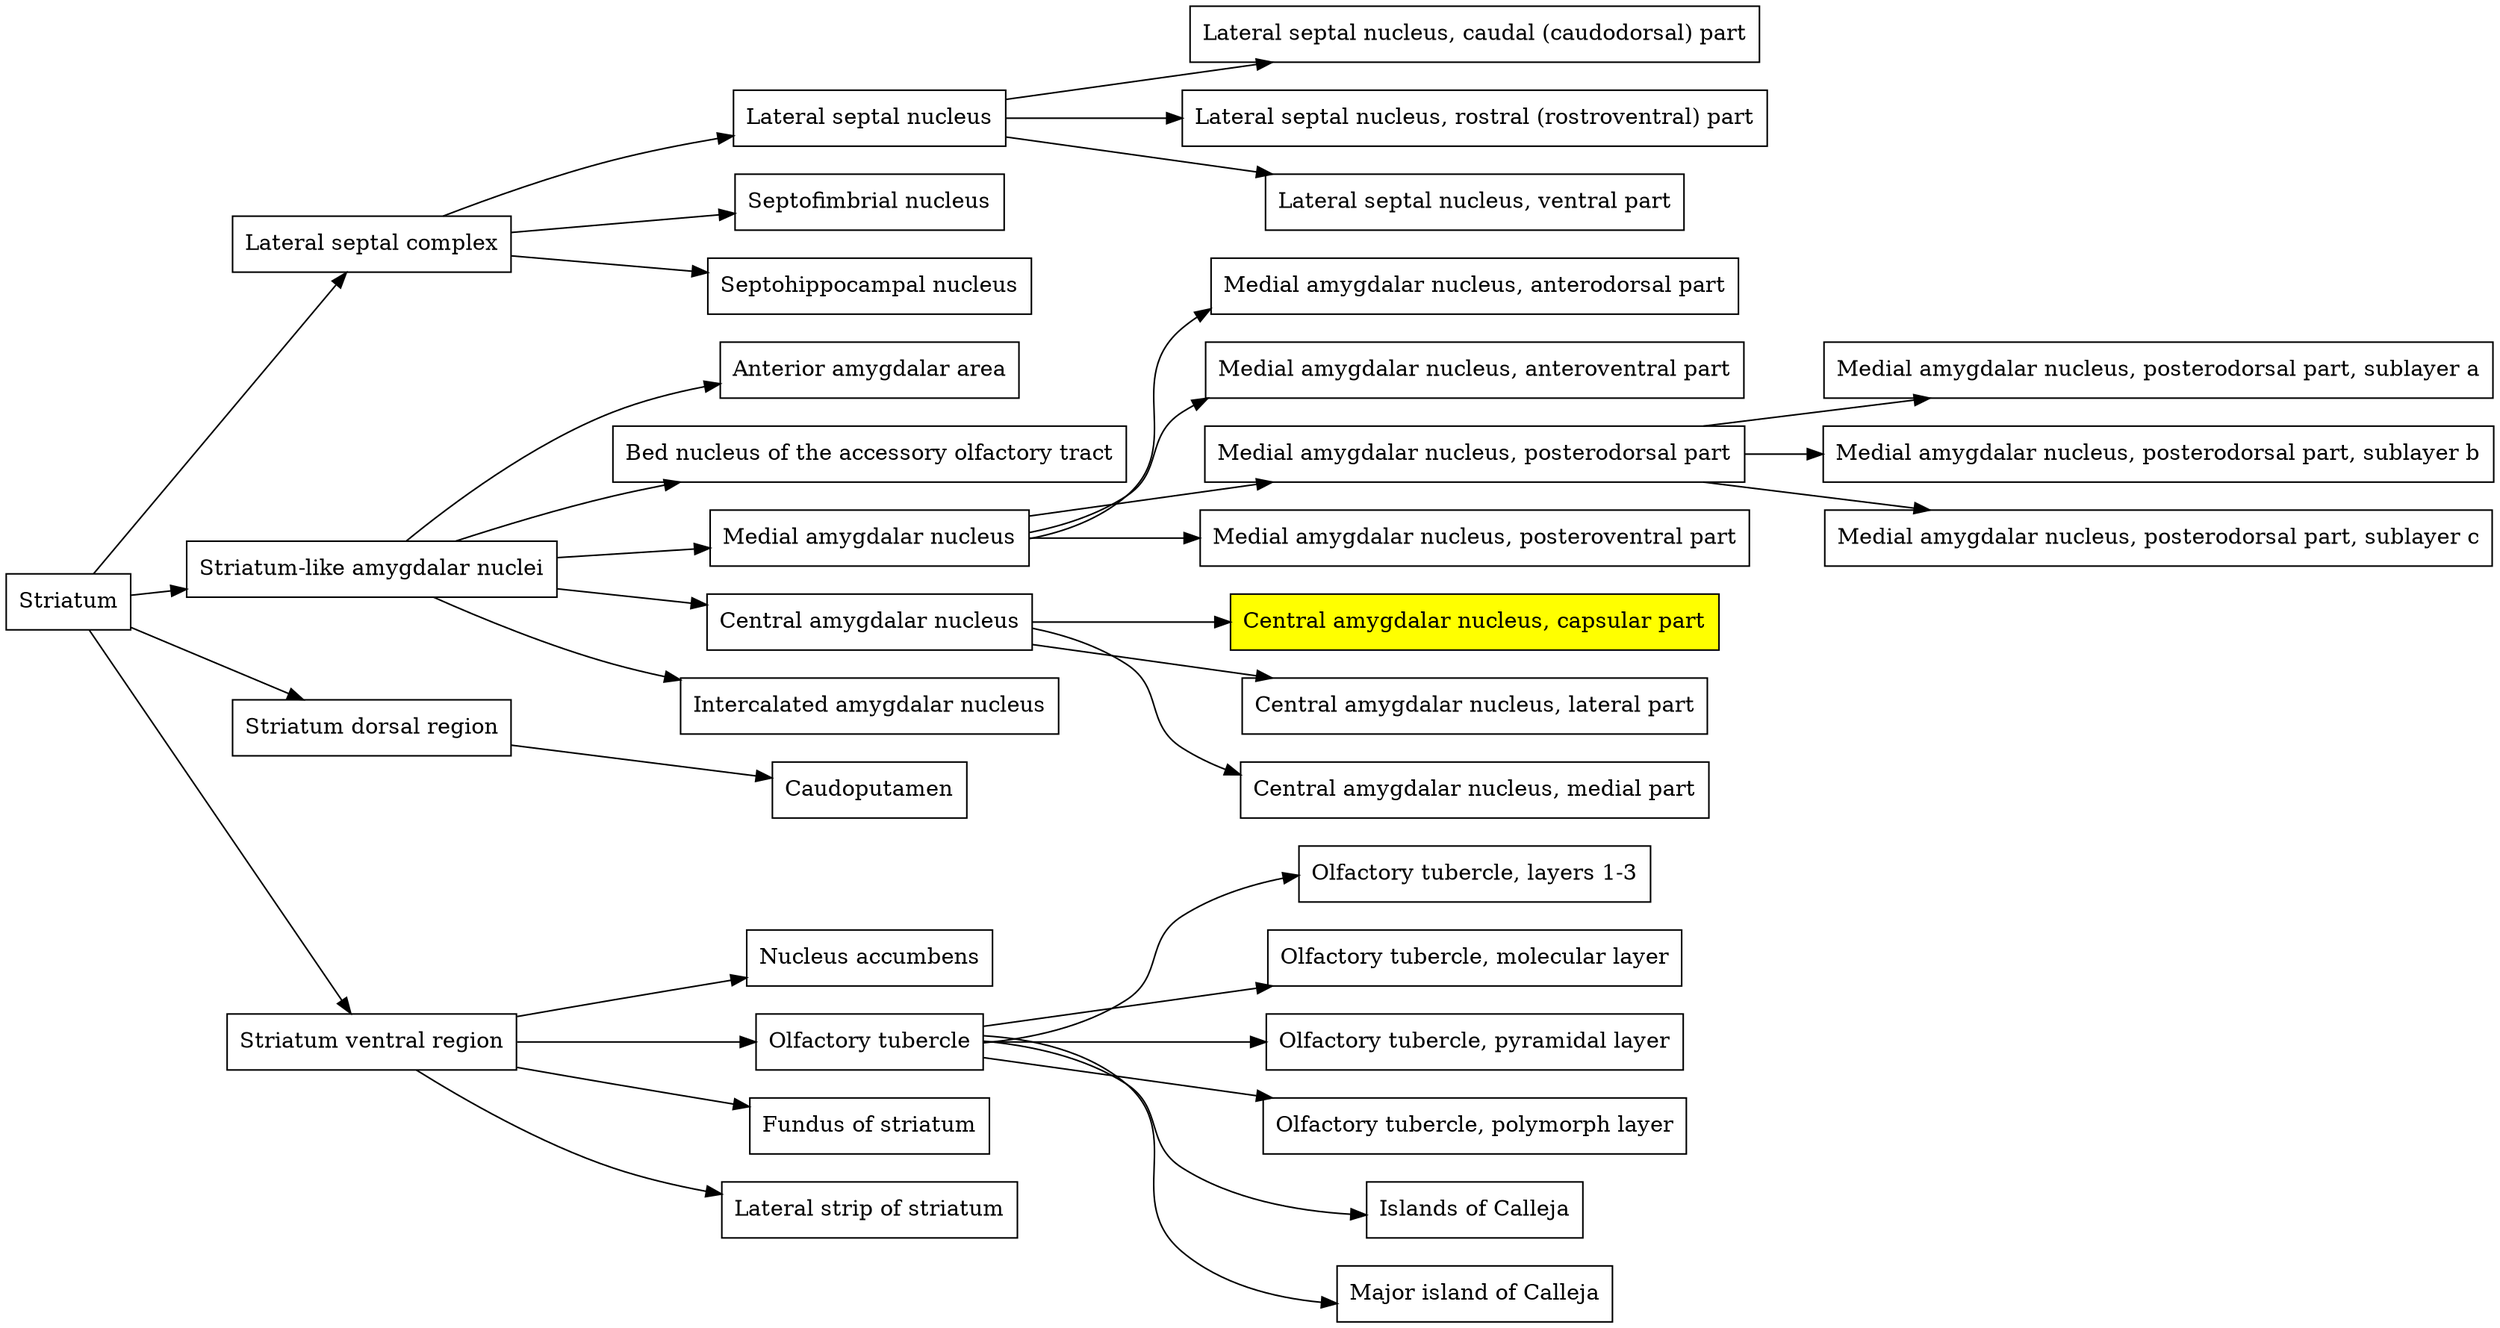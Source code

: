 digraph {
	node [shape=box]
	Striatum
	Striatum -> "Lateral septal complex"
	"Lateral septal complex"
	"Lateral septal complex" -> "Lateral septal nucleus"
	"Lateral septal nucleus"
	"Lateral septal nucleus" -> "Lateral septal nucleus, caudal (caudodorsal) part"
	"Lateral septal nucleus, caudal (caudodorsal) part"
	"Lateral septal nucleus" -> "Lateral septal nucleus, rostral (rostroventral) part"
	"Lateral septal nucleus, rostral (rostroventral) part"
	"Lateral septal nucleus" -> "Lateral septal nucleus, ventral part"
	"Lateral septal nucleus, ventral part"
	"Lateral septal complex" -> "Septofimbrial nucleus"
	"Septofimbrial nucleus"
	"Lateral septal complex" -> "Septohippocampal nucleus"
	"Septohippocampal nucleus"
	Striatum -> "Striatum-like amygdalar nuclei"
	"Striatum-like amygdalar nuclei"
	"Striatum-like amygdalar nuclei" -> "Anterior amygdalar area"
	"Anterior amygdalar area"
	"Striatum-like amygdalar nuclei" -> "Bed nucleus of the accessory olfactory tract"
	"Bed nucleus of the accessory olfactory tract"
	"Striatum-like amygdalar nuclei" -> "Medial amygdalar nucleus"
	"Medial amygdalar nucleus"
	"Medial amygdalar nucleus" -> "Medial amygdalar nucleus, anterodorsal part"
	"Medial amygdalar nucleus, anterodorsal part"
	"Medial amygdalar nucleus" -> "Medial amygdalar nucleus, anteroventral part"
	"Medial amygdalar nucleus, anteroventral part"
	"Medial amygdalar nucleus" -> "Medial amygdalar nucleus, posterodorsal part"
	"Medial amygdalar nucleus, posterodorsal part"
	"Medial amygdalar nucleus, posterodorsal part" -> "Medial amygdalar nucleus, posterodorsal part, sublayer a"
	"Medial amygdalar nucleus, posterodorsal part, sublayer a"
	"Medial amygdalar nucleus, posterodorsal part" -> "Medial amygdalar nucleus, posterodorsal part, sublayer b"
	"Medial amygdalar nucleus, posterodorsal part, sublayer b"
	"Medial amygdalar nucleus, posterodorsal part" -> "Medial amygdalar nucleus, posterodorsal part, sublayer c"
	"Medial amygdalar nucleus, posterodorsal part, sublayer c"
	"Medial amygdalar nucleus" -> "Medial amygdalar nucleus, posteroventral part"
	"Medial amygdalar nucleus, posteroventral part"
	"Striatum-like amygdalar nuclei" -> "Central amygdalar nucleus"
	"Central amygdalar nucleus"
	"Central amygdalar nucleus" -> "Central amygdalar nucleus, capsular part"
	"Central amygdalar nucleus, capsular part"
	"Central amygdalar nucleus, capsular part" [fillcolor=yellow style=filled]
	"Central amygdalar nucleus" -> "Central amygdalar nucleus, lateral part"
	"Central amygdalar nucleus, lateral part"
	"Central amygdalar nucleus" -> "Central amygdalar nucleus, medial part"
	"Central amygdalar nucleus, medial part"
	"Striatum-like amygdalar nuclei" -> "Intercalated amygdalar nucleus"
	"Intercalated amygdalar nucleus"
	Striatum -> "Striatum dorsal region"
	"Striatum dorsal region"
	"Striatum dorsal region" -> Caudoputamen
	Caudoputamen
	Striatum -> "Striatum ventral region"
	"Striatum ventral region"
	"Striatum ventral region" -> "Nucleus accumbens"
	"Nucleus accumbens"
	"Striatum ventral region" -> "Olfactory tubercle"
	"Olfactory tubercle"
	"Olfactory tubercle" -> "Olfactory tubercle, layers 1-3"
	"Olfactory tubercle, layers 1-3"
	"Olfactory tubercle" -> "Olfactory tubercle, molecular layer"
	"Olfactory tubercle, molecular layer"
	"Olfactory tubercle" -> "Olfactory tubercle, pyramidal layer"
	"Olfactory tubercle, pyramidal layer"
	"Olfactory tubercle" -> "Olfactory tubercle, polymorph layer"
	"Olfactory tubercle, polymorph layer"
	"Olfactory tubercle" -> "Islands of Calleja"
	"Islands of Calleja"
	"Olfactory tubercle" -> "Major island of Calleja"
	"Major island of Calleja"
	"Striatum ventral region" -> "Fundus of striatum"
	"Fundus of striatum"
	"Striatum ventral region" -> "Lateral strip of striatum"
	"Lateral strip of striatum"
	rankdir=LR
}
